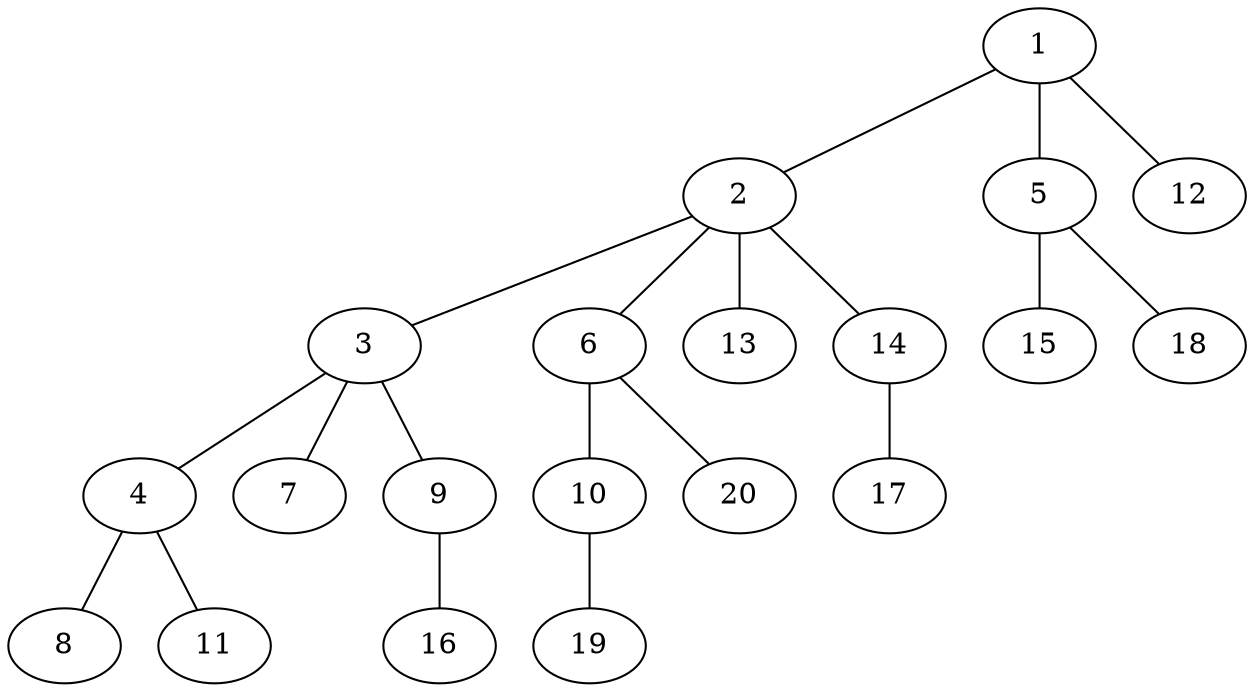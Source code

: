 graph graphname {1--2
1--5
1--12
2--3
2--6
2--13
2--14
3--4
3--7
3--9
4--8
4--11
5--15
5--18
6--10
6--20
9--16
10--19
14--17
}